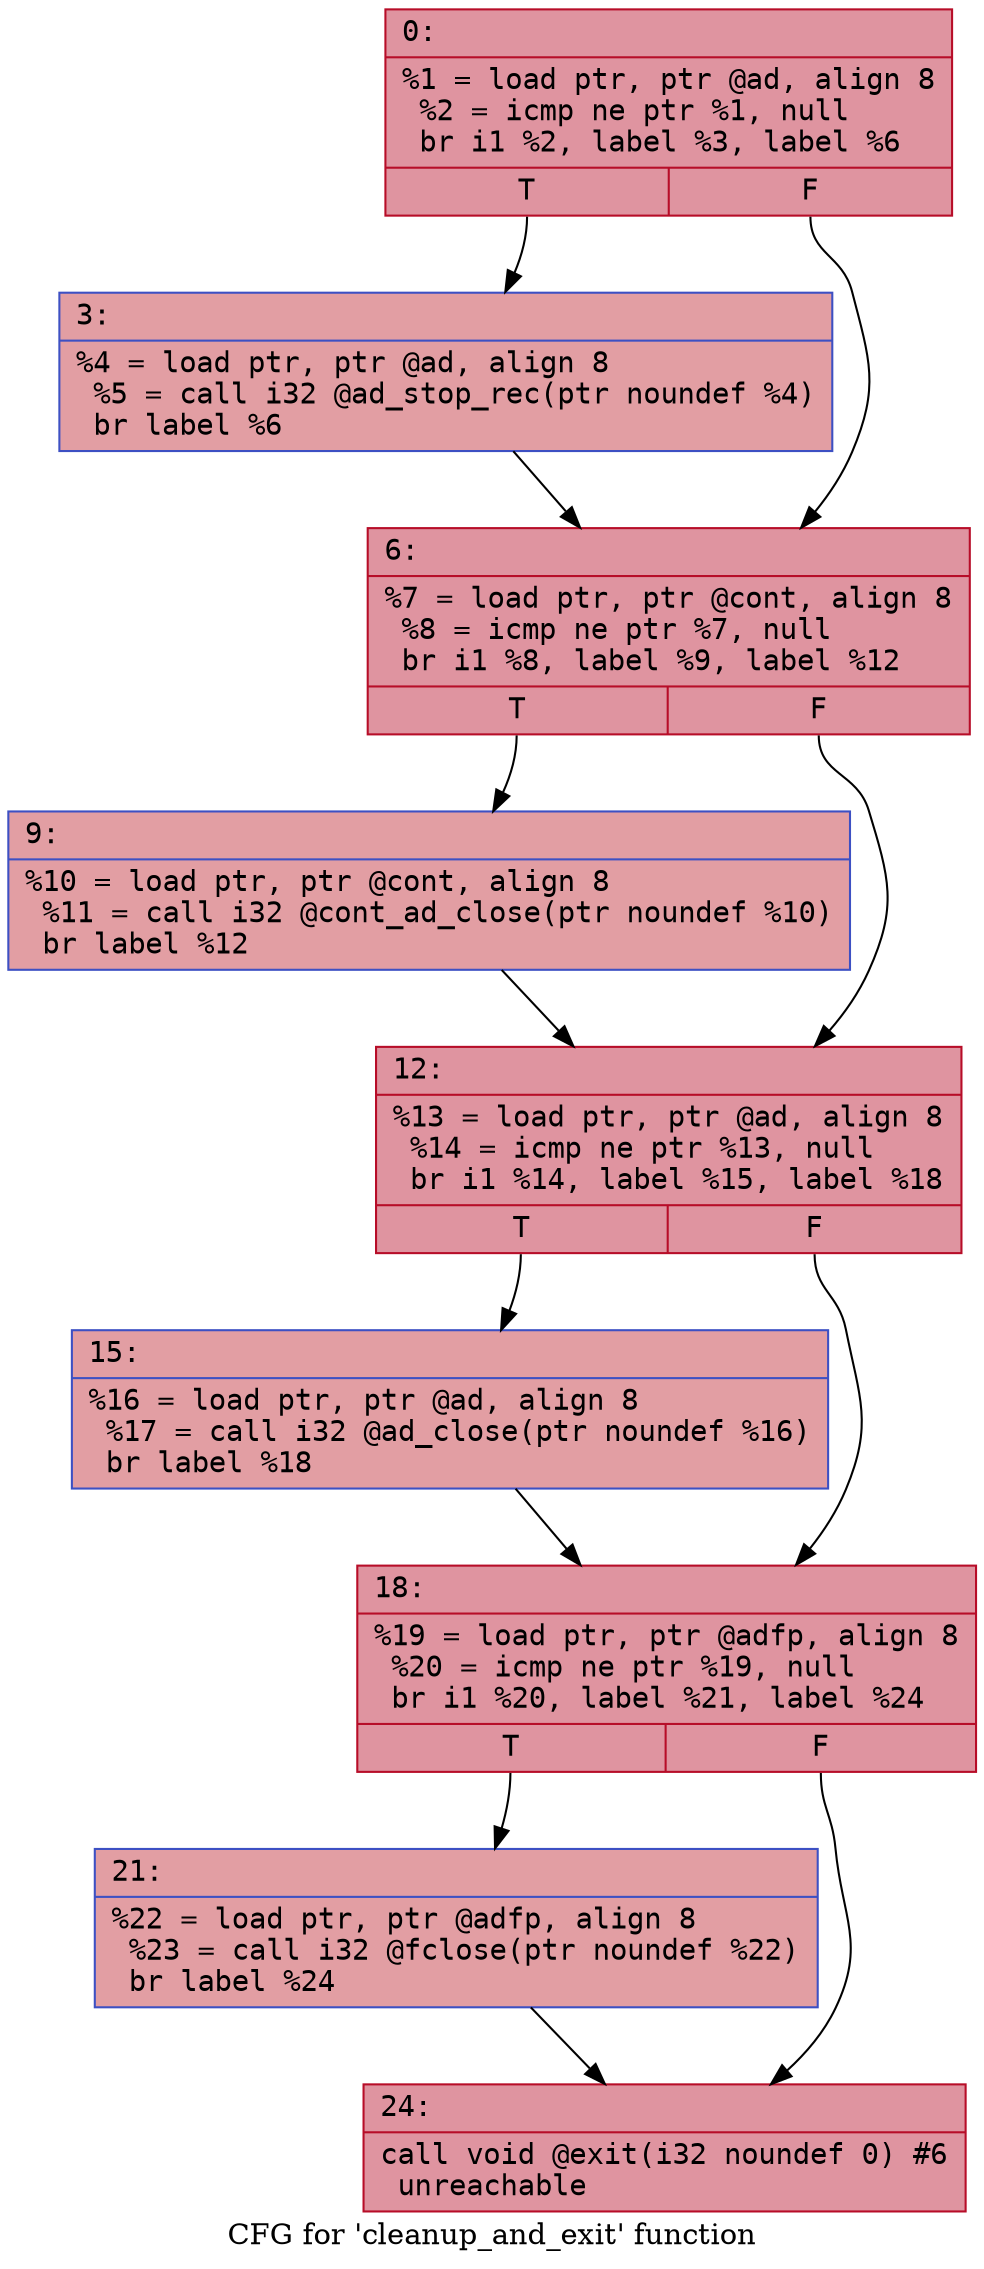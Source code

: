 digraph "CFG for 'cleanup_and_exit' function" {
	label="CFG for 'cleanup_and_exit' function";

	Node0x600002b15220 [shape=record,color="#b70d28ff", style=filled, fillcolor="#b70d2870" fontname="Courier",label="{0:\l|  %1 = load ptr, ptr @ad, align 8\l  %2 = icmp ne ptr %1, null\l  br i1 %2, label %3, label %6\l|{<s0>T|<s1>F}}"];
	Node0x600002b15220:s0 -> Node0x600002b15270[tooltip="0 -> 3\nProbability 50.00%" ];
	Node0x600002b15220:s1 -> Node0x600002b152c0[tooltip="0 -> 6\nProbability 50.00%" ];
	Node0x600002b15270 [shape=record,color="#3d50c3ff", style=filled, fillcolor="#be242e70" fontname="Courier",label="{3:\l|  %4 = load ptr, ptr @ad, align 8\l  %5 = call i32 @ad_stop_rec(ptr noundef %4)\l  br label %6\l}"];
	Node0x600002b15270 -> Node0x600002b152c0[tooltip="3 -> 6\nProbability 100.00%" ];
	Node0x600002b152c0 [shape=record,color="#b70d28ff", style=filled, fillcolor="#b70d2870" fontname="Courier",label="{6:\l|  %7 = load ptr, ptr @cont, align 8\l  %8 = icmp ne ptr %7, null\l  br i1 %8, label %9, label %12\l|{<s0>T|<s1>F}}"];
	Node0x600002b152c0:s0 -> Node0x600002b15310[tooltip="6 -> 9\nProbability 50.00%" ];
	Node0x600002b152c0:s1 -> Node0x600002b15360[tooltip="6 -> 12\nProbability 50.00%" ];
	Node0x600002b15310 [shape=record,color="#3d50c3ff", style=filled, fillcolor="#be242e70" fontname="Courier",label="{9:\l|  %10 = load ptr, ptr @cont, align 8\l  %11 = call i32 @cont_ad_close(ptr noundef %10)\l  br label %12\l}"];
	Node0x600002b15310 -> Node0x600002b15360[tooltip="9 -> 12\nProbability 100.00%" ];
	Node0x600002b15360 [shape=record,color="#b70d28ff", style=filled, fillcolor="#b70d2870" fontname="Courier",label="{12:\l|  %13 = load ptr, ptr @ad, align 8\l  %14 = icmp ne ptr %13, null\l  br i1 %14, label %15, label %18\l|{<s0>T|<s1>F}}"];
	Node0x600002b15360:s0 -> Node0x600002b153b0[tooltip="12 -> 15\nProbability 50.00%" ];
	Node0x600002b15360:s1 -> Node0x600002b15400[tooltip="12 -> 18\nProbability 50.00%" ];
	Node0x600002b153b0 [shape=record,color="#3d50c3ff", style=filled, fillcolor="#be242e70" fontname="Courier",label="{15:\l|  %16 = load ptr, ptr @ad, align 8\l  %17 = call i32 @ad_close(ptr noundef %16)\l  br label %18\l}"];
	Node0x600002b153b0 -> Node0x600002b15400[tooltip="15 -> 18\nProbability 100.00%" ];
	Node0x600002b15400 [shape=record,color="#b70d28ff", style=filled, fillcolor="#b70d2870" fontname="Courier",label="{18:\l|  %19 = load ptr, ptr @adfp, align 8\l  %20 = icmp ne ptr %19, null\l  br i1 %20, label %21, label %24\l|{<s0>T|<s1>F}}"];
	Node0x600002b15400:s0 -> Node0x600002b15450[tooltip="18 -> 21\nProbability 50.00%" ];
	Node0x600002b15400:s1 -> Node0x600002b154a0[tooltip="18 -> 24\nProbability 50.00%" ];
	Node0x600002b15450 [shape=record,color="#3d50c3ff", style=filled, fillcolor="#be242e70" fontname="Courier",label="{21:\l|  %22 = load ptr, ptr @adfp, align 8\l  %23 = call i32 @fclose(ptr noundef %22)\l  br label %24\l}"];
	Node0x600002b15450 -> Node0x600002b154a0[tooltip="21 -> 24\nProbability 100.00%" ];
	Node0x600002b154a0 [shape=record,color="#b70d28ff", style=filled, fillcolor="#b70d2870" fontname="Courier",label="{24:\l|  call void @exit(i32 noundef 0) #6\l  unreachable\l}"];
}
